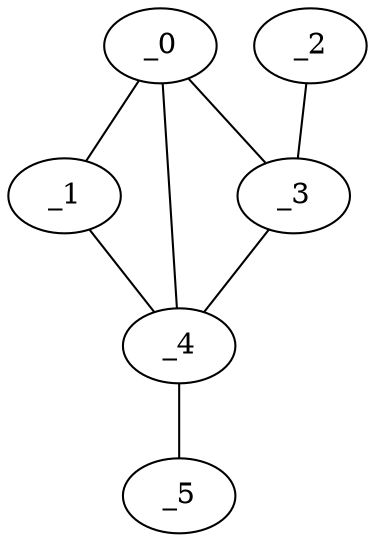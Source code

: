 graph FP1_0005 {
	_0	 [x="0.682268",
		y="2.98348"];
	_1	 [x="0.727729",
		y="0.542448"];
	_0 -- _1;
	_3	 [x="1.81834",
		y="1.4957"];
	_0 -- _3;
	_4	 [x="2.1",
		y="2.78"];
	_0 -- _4;
	_1 -- _4;
	_2	 [x="0.494026",
		y="1.74739"];
	_2 -- _3;
	_3 -- _4;
	_5	 [x="2.89675",
		y="0.17296"];
	_4 -- _5;
}
